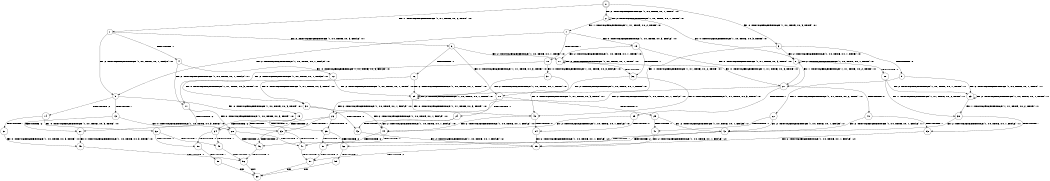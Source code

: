 digraph BCG {
size = "7, 10.5";
center = TRUE;
node [shape = circle];
0 [peripheries = 2];
0 -> 1 [label = "EX !1 !ATOMIC_EXCH_BRANCH (1, +1, TRUE, +0, 2, TRUE) !:0:"];
0 -> 2 [label = "EX !2 !ATOMIC_EXCH_BRANCH (1, +0, TRUE, +0, 1, TRUE) !:0:"];
0 -> 3 [label = "EX !0 !ATOMIC_EXCH_BRANCH (1, +0, TRUE, +0, 3, TRUE) !:0:"];
1 -> 4 [label = "TERMINATE !1"];
1 -> 5 [label = "EX !2 !ATOMIC_EXCH_BRANCH (1, +0, TRUE, +0, 1, FALSE) !:0:"];
1 -> 6 [label = "EX !0 !ATOMIC_EXCH_BRANCH (1, +0, TRUE, +0, 3, FALSE) !:0:"];
2 -> 7 [label = "EX !1 !ATOMIC_EXCH_BRANCH (1, +1, TRUE, +0, 2, TRUE) !:0:"];
2 -> 8 [label = "EX !0 !ATOMIC_EXCH_BRANCH (1, +0, TRUE, +0, 3, TRUE) !:0:"];
2 -> 2 [label = "EX !2 !ATOMIC_EXCH_BRANCH (1, +0, TRUE, +0, 1, TRUE) !:0:"];
3 -> 9 [label = "TERMINATE !0"];
3 -> 10 [label = "EX !1 !ATOMIC_EXCH_BRANCH (1, +1, TRUE, +0, 2, TRUE) !:0:"];
3 -> 8 [label = "EX !2 !ATOMIC_EXCH_BRANCH (1, +0, TRUE, +0, 1, TRUE) !:0:"];
4 -> 11 [label = "EX !2 !ATOMIC_EXCH_BRANCH (1, +0, TRUE, +0, 1, FALSE) !:0:"];
4 -> 12 [label = "EX !0 !ATOMIC_EXCH_BRANCH (1, +0, TRUE, +0, 3, FALSE) !:0:"];
5 -> 13 [label = "TERMINATE !1"];
5 -> 14 [label = "TERMINATE !2"];
5 -> 15 [label = "EX !0 !ATOMIC_EXCH_BRANCH (1, +0, TRUE, +0, 3, TRUE) !:0:"];
6 -> 16 [label = "TERMINATE !1"];
6 -> 17 [label = "EX !2 !ATOMIC_EXCH_BRANCH (1, +0, TRUE, +0, 1, TRUE) !:0:"];
6 -> 10 [label = "EX !0 !ATOMIC_EXCH_BRANCH (1, +1, TRUE, +0, 3, TRUE) !:0:"];
7 -> 18 [label = "TERMINATE !1"];
7 -> 19 [label = "EX !0 !ATOMIC_EXCH_BRANCH (1, +0, TRUE, +0, 3, FALSE) !:0:"];
7 -> 5 [label = "EX !2 !ATOMIC_EXCH_BRANCH (1, +0, TRUE, +0, 1, FALSE) !:0:"];
8 -> 20 [label = "TERMINATE !0"];
8 -> 21 [label = "EX !1 !ATOMIC_EXCH_BRANCH (1, +1, TRUE, +0, 2, TRUE) !:0:"];
8 -> 8 [label = "EX !2 !ATOMIC_EXCH_BRANCH (1, +0, TRUE, +0, 1, TRUE) !:0:"];
9 -> 22 [label = "EX !1 !ATOMIC_EXCH_BRANCH (1, +1, TRUE, +0, 2, TRUE) !:1:"];
9 -> 23 [label = "EX !2 !ATOMIC_EXCH_BRANCH (1, +0, TRUE, +0, 1, TRUE) !:1:"];
10 -> 24 [label = "TERMINATE !1"];
10 -> 25 [label = "TERMINATE !0"];
10 -> 26 [label = "EX !2 !ATOMIC_EXCH_BRANCH (1, +0, TRUE, +0, 1, FALSE) !:0:"];
11 -> 27 [label = "TERMINATE !2"];
11 -> 28 [label = "EX !0 !ATOMIC_EXCH_BRANCH (1, +0, TRUE, +0, 3, TRUE) !:0:"];
12 -> 29 [label = "EX !2 !ATOMIC_EXCH_BRANCH (1, +0, TRUE, +0, 1, TRUE) !:0:"];
12 -> 30 [label = "EX !0 !ATOMIC_EXCH_BRANCH (1, +1, TRUE, +0, 3, TRUE) !:0:"];
13 -> 27 [label = "TERMINATE !2"];
13 -> 28 [label = "EX !0 !ATOMIC_EXCH_BRANCH (1, +0, TRUE, +0, 3, TRUE) !:0:"];
14 -> 31 [label = "TERMINATE !1"];
14 -> 32 [label = "EX !0 !ATOMIC_EXCH_BRANCH (1, +0, TRUE, +0, 3, TRUE) !:0:"];
15 -> 33 [label = "TERMINATE !1"];
15 -> 34 [label = "TERMINATE !2"];
15 -> 35 [label = "TERMINATE !0"];
16 -> 29 [label = "EX !2 !ATOMIC_EXCH_BRANCH (1, +0, TRUE, +0, 1, TRUE) !:0:"];
16 -> 30 [label = "EX !0 !ATOMIC_EXCH_BRANCH (1, +1, TRUE, +0, 3, TRUE) !:0:"];
17 -> 36 [label = "TERMINATE !1"];
17 -> 17 [label = "EX !2 !ATOMIC_EXCH_BRANCH (1, +0, TRUE, +0, 1, TRUE) !:0:"];
17 -> 21 [label = "EX !0 !ATOMIC_EXCH_BRANCH (1, +1, TRUE, +0, 3, TRUE) !:0:"];
18 -> 37 [label = "EX !0 !ATOMIC_EXCH_BRANCH (1, +0, TRUE, +0, 3, FALSE) !:0:"];
18 -> 11 [label = "EX !2 !ATOMIC_EXCH_BRANCH (1, +0, TRUE, +0, 1, FALSE) !:0:"];
19 -> 36 [label = "TERMINATE !1"];
19 -> 17 [label = "EX !2 !ATOMIC_EXCH_BRANCH (1, +0, TRUE, +0, 1, TRUE) !:0:"];
19 -> 21 [label = "EX !0 !ATOMIC_EXCH_BRANCH (1, +1, TRUE, +0, 3, TRUE) !:0:"];
20 -> 38 [label = "EX !1 !ATOMIC_EXCH_BRANCH (1, +1, TRUE, +0, 2, TRUE) !:1:"];
20 -> 23 [label = "EX !2 !ATOMIC_EXCH_BRANCH (1, +0, TRUE, +0, 1, TRUE) !:1:"];
21 -> 39 [label = "TERMINATE !1"];
21 -> 40 [label = "TERMINATE !0"];
21 -> 26 [label = "EX !2 !ATOMIC_EXCH_BRANCH (1, +0, TRUE, +0, 1, FALSE) !:0:"];
22 -> 41 [label = "TERMINATE !1"];
22 -> 42 [label = "EX !2 !ATOMIC_EXCH_BRANCH (1, +0, TRUE, +0, 1, FALSE) !:1:"];
23 -> 38 [label = "EX !1 !ATOMIC_EXCH_BRANCH (1, +1, TRUE, +0, 2, TRUE) !:1:"];
23 -> 23 [label = "EX !2 !ATOMIC_EXCH_BRANCH (1, +0, TRUE, +0, 1, TRUE) !:1:"];
24 -> 43 [label = "TERMINATE !0"];
24 -> 44 [label = "EX !2 !ATOMIC_EXCH_BRANCH (1, +0, TRUE, +0, 1, FALSE) !:0:"];
25 -> 41 [label = "TERMINATE !1"];
25 -> 42 [label = "EX !2 !ATOMIC_EXCH_BRANCH (1, +0, TRUE, +0, 1, FALSE) !:1:"];
26 -> 33 [label = "TERMINATE !1"];
26 -> 34 [label = "TERMINATE !2"];
26 -> 35 [label = "TERMINATE !0"];
27 -> 45 [label = "EX !0 !ATOMIC_EXCH_BRANCH (1, +0, TRUE, +0, 3, TRUE) !:0:"];
28 -> 46 [label = "TERMINATE !2"];
28 -> 47 [label = "TERMINATE !0"];
29 -> 29 [label = "EX !2 !ATOMIC_EXCH_BRANCH (1, +0, TRUE, +0, 1, TRUE) !:0:"];
29 -> 48 [label = "EX !0 !ATOMIC_EXCH_BRANCH (1, +1, TRUE, +0, 3, TRUE) !:0:"];
30 -> 43 [label = "TERMINATE !0"];
30 -> 44 [label = "EX !2 !ATOMIC_EXCH_BRANCH (1, +0, TRUE, +0, 1, FALSE) !:0:"];
31 -> 45 [label = "EX !0 !ATOMIC_EXCH_BRANCH (1, +0, TRUE, +0, 3, TRUE) !:0:"];
32 -> 49 [label = "TERMINATE !1"];
32 -> 50 [label = "TERMINATE !0"];
33 -> 46 [label = "TERMINATE !2"];
33 -> 47 [label = "TERMINATE !0"];
34 -> 49 [label = "TERMINATE !1"];
34 -> 50 [label = "TERMINATE !0"];
35 -> 51 [label = "TERMINATE !1"];
35 -> 52 [label = "TERMINATE !2"];
36 -> 29 [label = "EX !2 !ATOMIC_EXCH_BRANCH (1, +0, TRUE, +0, 1, TRUE) !:0:"];
36 -> 48 [label = "EX !0 !ATOMIC_EXCH_BRANCH (1, +1, TRUE, +0, 3, TRUE) !:0:"];
37 -> 29 [label = "EX !2 !ATOMIC_EXCH_BRANCH (1, +0, TRUE, +0, 1, TRUE) !:0:"];
37 -> 48 [label = "EX !0 !ATOMIC_EXCH_BRANCH (1, +1, TRUE, +0, 3, TRUE) !:0:"];
38 -> 53 [label = "TERMINATE !1"];
38 -> 42 [label = "EX !2 !ATOMIC_EXCH_BRANCH (1, +0, TRUE, +0, 1, FALSE) !:1:"];
39 -> 54 [label = "TERMINATE !0"];
39 -> 44 [label = "EX !2 !ATOMIC_EXCH_BRANCH (1, +0, TRUE, +0, 1, FALSE) !:0:"];
40 -> 53 [label = "TERMINATE !1"];
40 -> 42 [label = "EX !2 !ATOMIC_EXCH_BRANCH (1, +0, TRUE, +0, 1, FALSE) !:1:"];
41 -> 55 [label = "EX !2 !ATOMIC_EXCH_BRANCH (1, +0, TRUE, +0, 1, FALSE) !:2:"];
42 -> 51 [label = "TERMINATE !1"];
42 -> 52 [label = "TERMINATE !2"];
43 -> 55 [label = "EX !2 !ATOMIC_EXCH_BRANCH (1, +0, TRUE, +0, 1, FALSE) !:2:"];
44 -> 46 [label = "TERMINATE !2"];
44 -> 47 [label = "TERMINATE !0"];
45 -> 56 [label = "TERMINATE !0"];
46 -> 56 [label = "TERMINATE !0"];
47 -> 57 [label = "TERMINATE !2"];
48 -> 54 [label = "TERMINATE !0"];
48 -> 44 [label = "EX !2 !ATOMIC_EXCH_BRANCH (1, +0, TRUE, +0, 1, FALSE) !:0:"];
49 -> 56 [label = "TERMINATE !0"];
50 -> 58 [label = "TERMINATE !1"];
51 -> 57 [label = "TERMINATE !2"];
52 -> 59 [label = "TERMINATE !1"];
53 -> 55 [label = "EX !2 !ATOMIC_EXCH_BRANCH (1, +0, TRUE, +0, 1, FALSE) !:2:"];
54 -> 55 [label = "EX !2 !ATOMIC_EXCH_BRANCH (1, +0, TRUE, +0, 1, FALSE) !:2:"];
55 -> 57 [label = "TERMINATE !2"];
56 -> 60 [label = "exit"];
57 -> 60 [label = "exit"];
58 -> 60 [label = "exit"];
59 -> 60 [label = "exit"];
}

